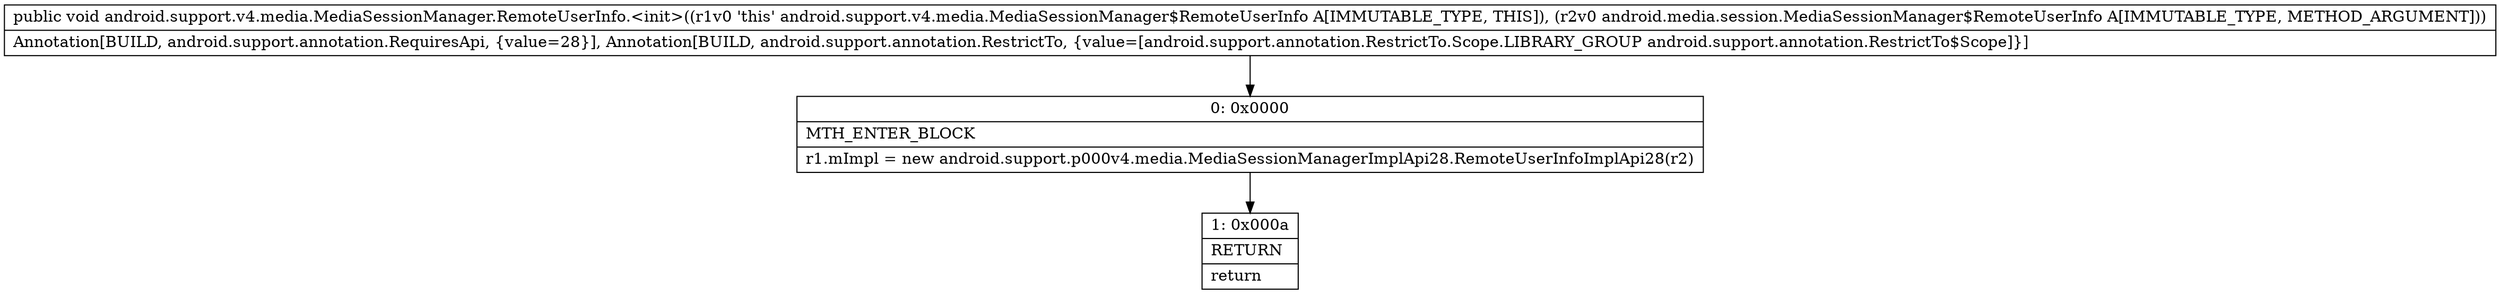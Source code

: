 digraph "CFG forandroid.support.v4.media.MediaSessionManager.RemoteUserInfo.\<init\>(Landroid\/media\/session\/MediaSessionManager$RemoteUserInfo;)V" {
Node_0 [shape=record,label="{0\:\ 0x0000|MTH_ENTER_BLOCK\l|r1.mImpl = new android.support.p000v4.media.MediaSessionManagerImplApi28.RemoteUserInfoImplApi28(r2)\l}"];
Node_1 [shape=record,label="{1\:\ 0x000a|RETURN\l|return\l}"];
MethodNode[shape=record,label="{public void android.support.v4.media.MediaSessionManager.RemoteUserInfo.\<init\>((r1v0 'this' android.support.v4.media.MediaSessionManager$RemoteUserInfo A[IMMUTABLE_TYPE, THIS]), (r2v0 android.media.session.MediaSessionManager$RemoteUserInfo A[IMMUTABLE_TYPE, METHOD_ARGUMENT]))  | Annotation[BUILD, android.support.annotation.RequiresApi, \{value=28\}], Annotation[BUILD, android.support.annotation.RestrictTo, \{value=[android.support.annotation.RestrictTo.Scope.LIBRARY_GROUP android.support.annotation.RestrictTo$Scope]\}]\l}"];
MethodNode -> Node_0;
Node_0 -> Node_1;
}


